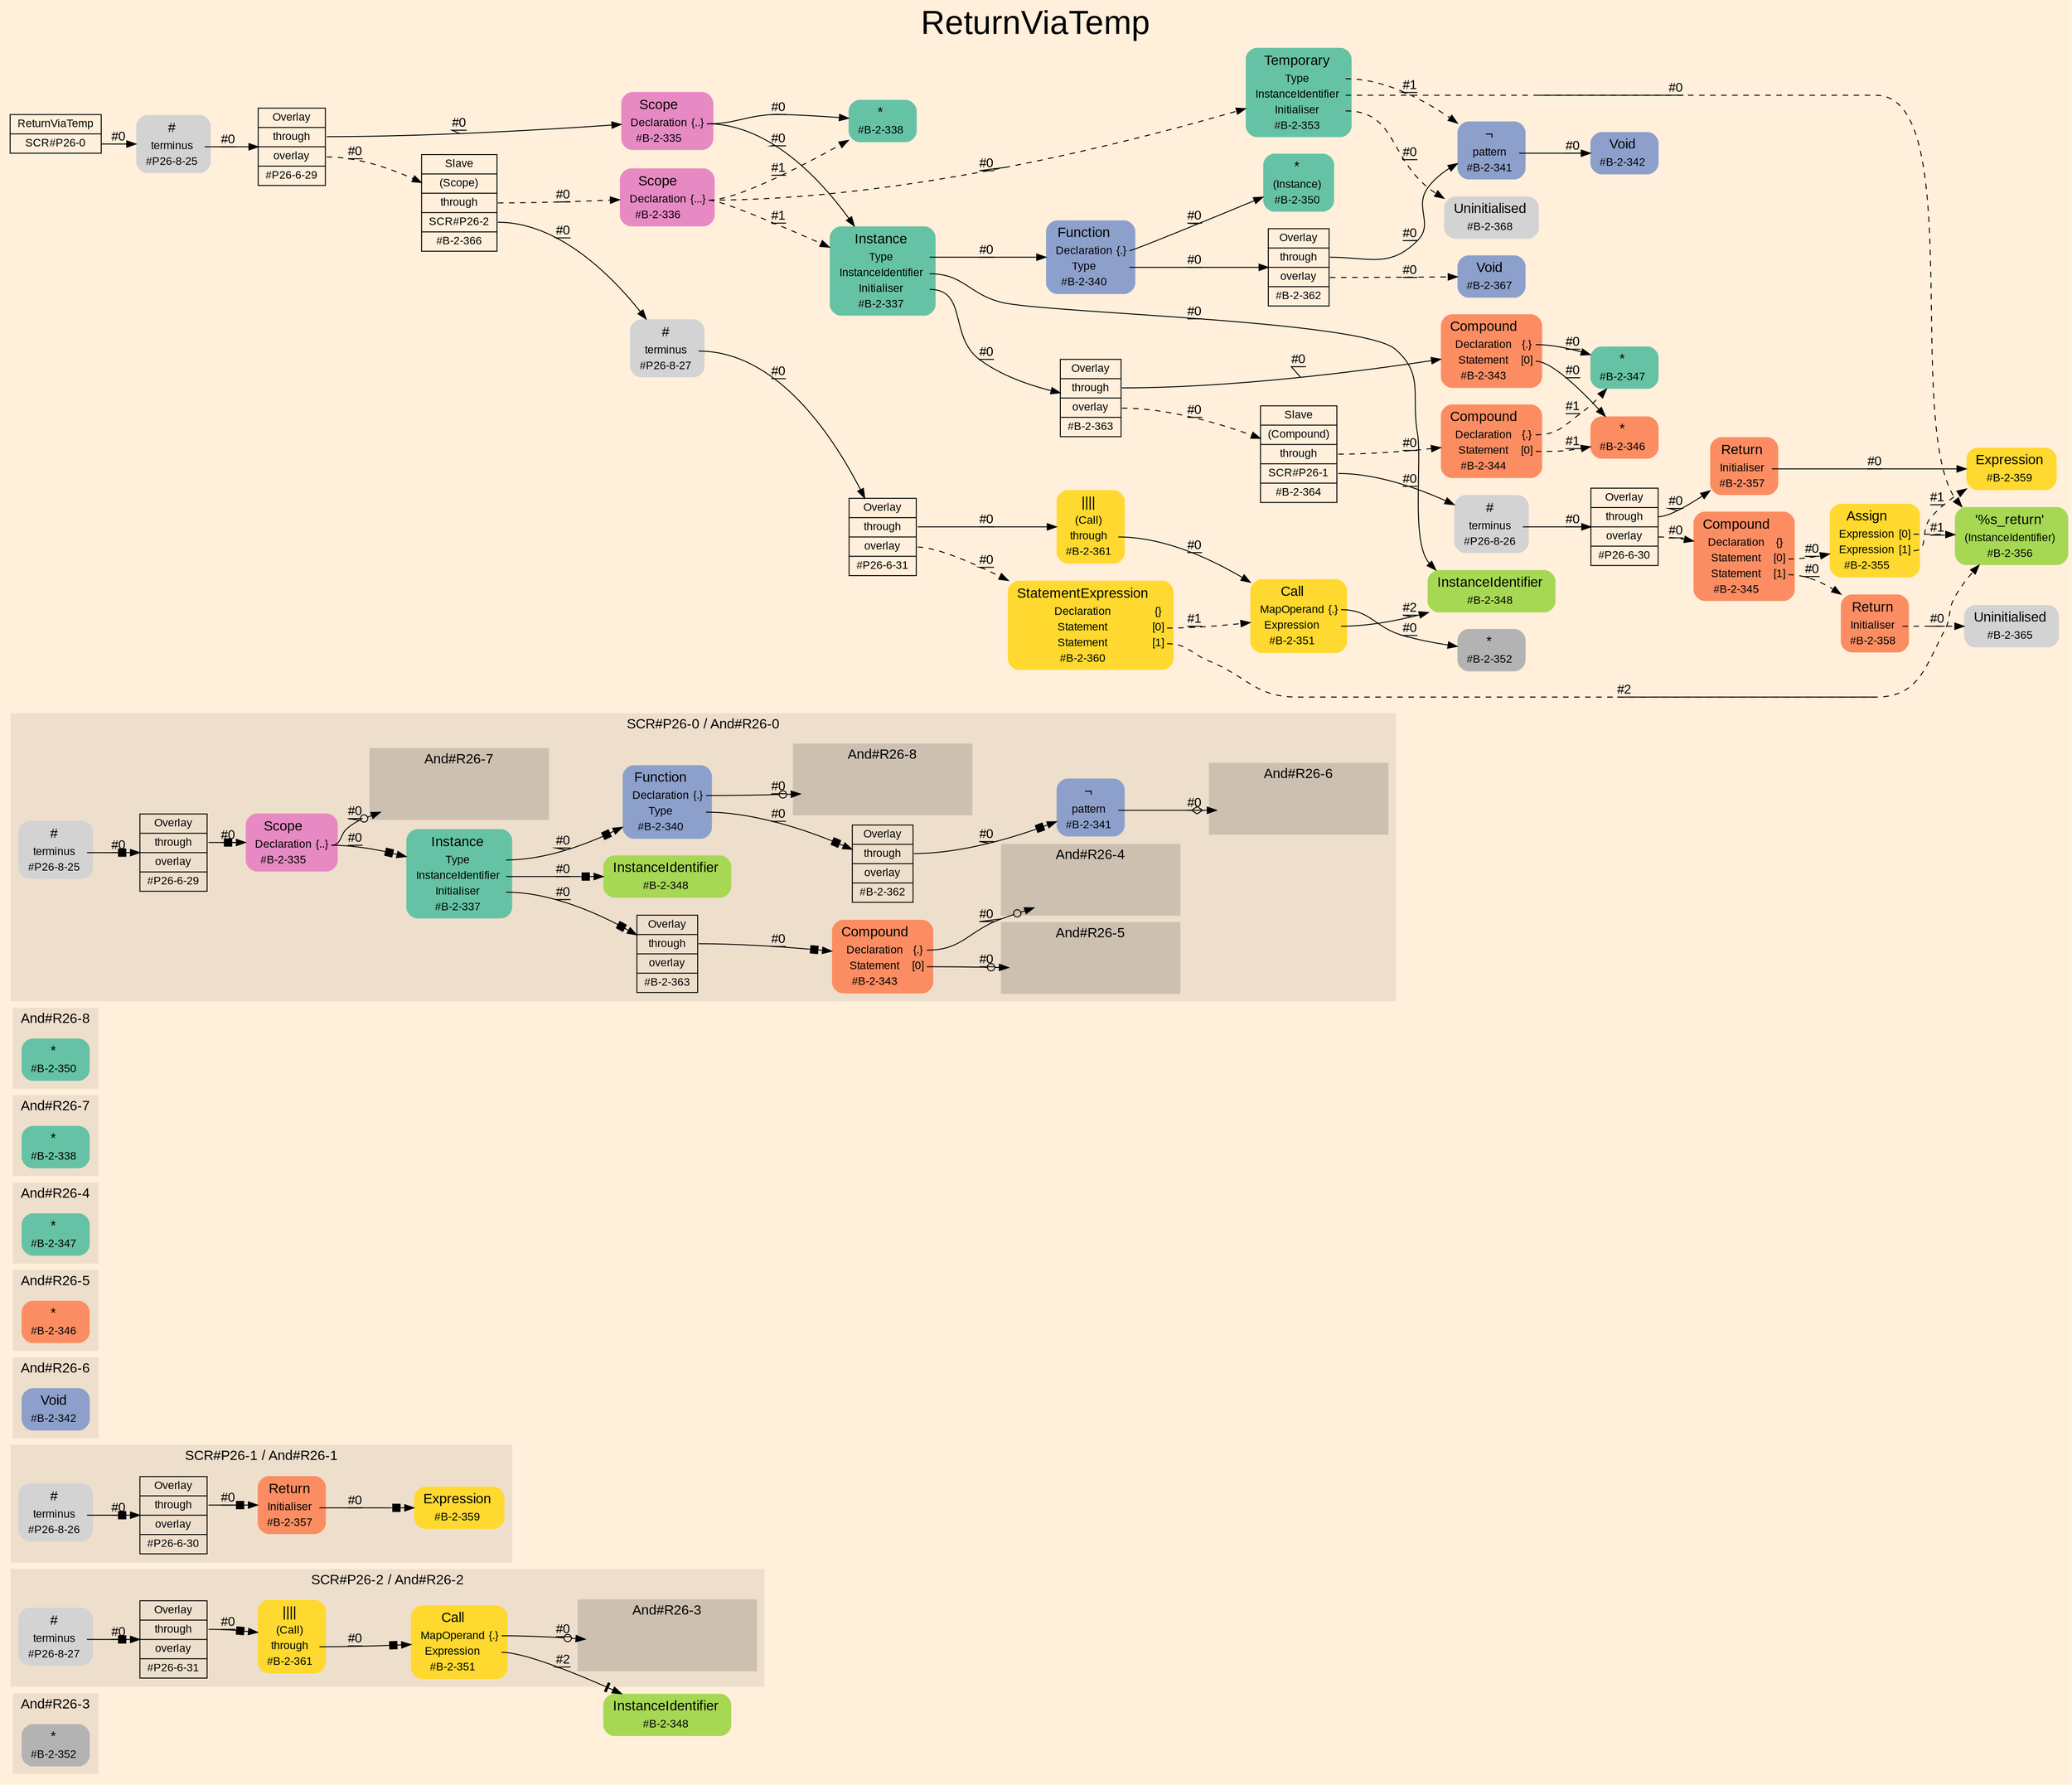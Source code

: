 digraph "ReturnViaTemp" {
label = "ReturnViaTemp"
labelloc = t
fontsize = "36"
graph [
    rankdir = "LR"
    ranksep = 0.3
    bgcolor = antiquewhite1
    color = black
    fontcolor = black
    fontname = "Arial"
];
node [
    fontname = "Arial"
];
edge [
    fontname = "Arial"
];

// -------------------- figure And#R26-3 --------------------
subgraph "clusterAnd#R26-3" {
    label = "And#R26-3"
    style = "filled"
    color = antiquewhite2
    fontsize = "15"
    "And#R26-3 / #B-2-352" [
        shape = "plaintext"
        fillcolor = "/set28/8"
        label = <<TABLE BORDER="0" CELLBORDER="0" CELLSPACING="0">
         <TR><TD><FONT POINT-SIZE="15.0">*</FONT></TD><TD></TD></TR>
         <TR><TD>#B-2-352</TD><TD PORT="port0"></TD></TR>
        </TABLE>>
        style = "rounded,filled"
        fontsize = "12"
    ];
    
}


// -------------------- figure And#R26-2 --------------------
"And#R26-2 / #B-2-348" [
    shape = "plaintext"
    fillcolor = "/set28/5"
    label = <<TABLE BORDER="0" CELLBORDER="0" CELLSPACING="0">
     <TR><TD><FONT POINT-SIZE="15.0">InstanceIdentifier</FONT></TD><TD></TD></TR>
     <TR><TD>#B-2-348</TD><TD PORT="port0"></TD></TR>
    </TABLE>>
    style = "rounded,filled"
    fontsize = "12"
];

subgraph "clusterAnd#R26-2" {
    label = "SCR#P26-2 / And#R26-2"
    style = "filled"
    color = antiquewhite2
    fontsize = "15"
    "And#R26-2 / #B-2-361" [
        shape = "plaintext"
        fillcolor = "/set28/6"
        label = <<TABLE BORDER="0" CELLBORDER="0" CELLSPACING="0">
         <TR><TD><FONT POINT-SIZE="15.0">||||</FONT></TD><TD></TD></TR>
         <TR><TD>(Call)</TD><TD PORT="port0"></TD></TR>
         <TR><TD>through</TD><TD PORT="port1"></TD></TR>
         <TR><TD>#B-2-361</TD><TD PORT="port2"></TD></TR>
        </TABLE>>
        style = "rounded,filled"
        fontsize = "12"
    ];
    
    "And#R26-2 / #P26-6-31" [
        shape = "record"
        fillcolor = antiquewhite2
        label = "<fixed> Overlay | <port0> through | <port1> overlay | <port2> #P26-6-31"
        style = "filled"
        fontsize = "12"
        color = black
        fontcolor = black
    ];
    
    "And#R26-2 / #B-2-351" [
        shape = "plaintext"
        fillcolor = "/set28/6"
        label = <<TABLE BORDER="0" CELLBORDER="0" CELLSPACING="0">
         <TR><TD><FONT POINT-SIZE="15.0">Call</FONT></TD><TD></TD></TR>
         <TR><TD>MapOperand</TD><TD PORT="port0">{.}</TD></TR>
         <TR><TD>Expression</TD><TD PORT="port1"></TD></TR>
         <TR><TD>#B-2-351</TD><TD PORT="port2"></TD></TR>
        </TABLE>>
        style = "rounded,filled"
        fontsize = "12"
    ];
    
    "And#R26-2 / #P26-8-27" [
        shape = "plaintext"
        label = <<TABLE BORDER="0" CELLBORDER="0" CELLSPACING="0">
         <TR><TD><FONT POINT-SIZE="15.0">#</FONT></TD><TD></TD></TR>
         <TR><TD>terminus</TD><TD PORT="port0"></TD></TR>
         <TR><TD>#P26-8-27</TD><TD PORT="port1"></TD></TR>
        </TABLE>>
        style = "rounded,filled"
        fontsize = "12"
    ];
    
    subgraph "clusterAnd#R26-2 / And#R26-3" {
        label = "And#R26-3"
        style = "filled"
        color = antiquewhite3
        fontsize = "15"
        "And#R26-2 / #0 / #B-2-352" [
            shape = "none"
            style = "invisible"
        ];
        
    }
    
}


// -------------------- figure And#R26-1 --------------------
subgraph "clusterAnd#R26-1" {
    label = "SCR#P26-1 / And#R26-1"
    style = "filled"
    color = antiquewhite2
    fontsize = "15"
    "And#R26-1 / #B-2-357" [
        shape = "plaintext"
        fillcolor = "/set28/2"
        label = <<TABLE BORDER="0" CELLBORDER="0" CELLSPACING="0">
         <TR><TD><FONT POINT-SIZE="15.0">Return</FONT></TD><TD></TD></TR>
         <TR><TD>Initialiser</TD><TD PORT="port0"></TD></TR>
         <TR><TD>#B-2-357</TD><TD PORT="port1"></TD></TR>
        </TABLE>>
        style = "rounded,filled"
        fontsize = "12"
    ];
    
    "And#R26-1 / #B-2-359" [
        shape = "plaintext"
        fillcolor = "/set28/6"
        label = <<TABLE BORDER="0" CELLBORDER="0" CELLSPACING="0">
         <TR><TD><FONT POINT-SIZE="15.0">Expression</FONT></TD><TD></TD></TR>
         <TR><TD>#B-2-359</TD><TD PORT="port0"></TD></TR>
        </TABLE>>
        style = "rounded,filled"
        fontsize = "12"
    ];
    
    "And#R26-1 / #P26-6-30" [
        shape = "record"
        fillcolor = antiquewhite2
        label = "<fixed> Overlay | <port0> through | <port1> overlay | <port2> #P26-6-30"
        style = "filled"
        fontsize = "12"
        color = black
        fontcolor = black
    ];
    
    "And#R26-1 / #P26-8-26" [
        shape = "plaintext"
        label = <<TABLE BORDER="0" CELLBORDER="0" CELLSPACING="0">
         <TR><TD><FONT POINT-SIZE="15.0">#</FONT></TD><TD></TD></TR>
         <TR><TD>terminus</TD><TD PORT="port0"></TD></TR>
         <TR><TD>#P26-8-26</TD><TD PORT="port1"></TD></TR>
        </TABLE>>
        style = "rounded,filled"
        fontsize = "12"
    ];
    
}


// -------------------- figure And#R26-6 --------------------
subgraph "clusterAnd#R26-6" {
    label = "And#R26-6"
    style = "filled"
    color = antiquewhite2
    fontsize = "15"
    "And#R26-6 / #B-2-342" [
        shape = "plaintext"
        fillcolor = "/set28/3"
        label = <<TABLE BORDER="0" CELLBORDER="0" CELLSPACING="0">
         <TR><TD><FONT POINT-SIZE="15.0">Void</FONT></TD><TD></TD></TR>
         <TR><TD>#B-2-342</TD><TD PORT="port0"></TD></TR>
        </TABLE>>
        style = "rounded,filled"
        fontsize = "12"
    ];
    
}


// -------------------- figure And#R26-5 --------------------
subgraph "clusterAnd#R26-5" {
    label = "And#R26-5"
    style = "filled"
    color = antiquewhite2
    fontsize = "15"
    "And#R26-5 / #B-2-346" [
        shape = "plaintext"
        fillcolor = "/set28/2"
        label = <<TABLE BORDER="0" CELLBORDER="0" CELLSPACING="0">
         <TR><TD><FONT POINT-SIZE="15.0">*</FONT></TD><TD></TD></TR>
         <TR><TD>#B-2-346</TD><TD PORT="port0"></TD></TR>
        </TABLE>>
        style = "rounded,filled"
        fontsize = "12"
    ];
    
}


// -------------------- figure And#R26-4 --------------------
subgraph "clusterAnd#R26-4" {
    label = "And#R26-4"
    style = "filled"
    color = antiquewhite2
    fontsize = "15"
    "And#R26-4 / #B-2-347" [
        shape = "plaintext"
        fillcolor = "/set28/1"
        label = <<TABLE BORDER="0" CELLBORDER="0" CELLSPACING="0">
         <TR><TD><FONT POINT-SIZE="15.0">*</FONT></TD><TD></TD></TR>
         <TR><TD>#B-2-347</TD><TD PORT="port0"></TD></TR>
        </TABLE>>
        style = "rounded,filled"
        fontsize = "12"
    ];
    
}


// -------------------- figure And#R26-7 --------------------
subgraph "clusterAnd#R26-7" {
    label = "And#R26-7"
    style = "filled"
    color = antiquewhite2
    fontsize = "15"
    "And#R26-7 / #B-2-338" [
        shape = "plaintext"
        fillcolor = "/set28/1"
        label = <<TABLE BORDER="0" CELLBORDER="0" CELLSPACING="0">
         <TR><TD><FONT POINT-SIZE="15.0">*</FONT></TD><TD></TD></TR>
         <TR><TD>#B-2-338</TD><TD PORT="port0"></TD></TR>
        </TABLE>>
        style = "rounded,filled"
        fontsize = "12"
    ];
    
}


// -------------------- figure And#R26-8 --------------------
subgraph "clusterAnd#R26-8" {
    label = "And#R26-8"
    style = "filled"
    color = antiquewhite2
    fontsize = "15"
    "And#R26-8 / #B-2-350" [
        shape = "plaintext"
        fillcolor = "/set28/1"
        label = <<TABLE BORDER="0" CELLBORDER="0" CELLSPACING="0">
         <TR><TD><FONT POINT-SIZE="15.0">*</FONT></TD><TD></TD></TR>
         <TR><TD>#B-2-350</TD><TD PORT="port0"></TD></TR>
        </TABLE>>
        style = "rounded,filled"
        fontsize = "12"
    ];
    
}


// -------------------- figure And#R26-0 --------------------
subgraph "clusterAnd#R26-0" {
    label = "SCR#P26-0 / And#R26-0"
    style = "filled"
    color = antiquewhite2
    fontsize = "15"
    "And#R26-0 / #P26-6-29" [
        shape = "record"
        fillcolor = antiquewhite2
        label = "<fixed> Overlay | <port0> through | <port1> overlay | <port2> #P26-6-29"
        style = "filled"
        fontsize = "12"
        color = black
        fontcolor = black
    ];
    
    "And#R26-0 / #B-2-335" [
        shape = "plaintext"
        fillcolor = "/set28/4"
        label = <<TABLE BORDER="0" CELLBORDER="0" CELLSPACING="0">
         <TR><TD><FONT POINT-SIZE="15.0">Scope</FONT></TD><TD></TD></TR>
         <TR><TD>Declaration</TD><TD PORT="port0">{..}</TD></TR>
         <TR><TD>#B-2-335</TD><TD PORT="port1"></TD></TR>
        </TABLE>>
        style = "rounded,filled"
        fontsize = "12"
    ];
    
    "And#R26-0 / #B-2-348" [
        shape = "plaintext"
        fillcolor = "/set28/5"
        label = <<TABLE BORDER="0" CELLBORDER="0" CELLSPACING="0">
         <TR><TD><FONT POINT-SIZE="15.0">InstanceIdentifier</FONT></TD><TD></TD></TR>
         <TR><TD>#B-2-348</TD><TD PORT="port0"></TD></TR>
        </TABLE>>
        style = "rounded,filled"
        fontsize = "12"
    ];
    
    "And#R26-0 / #B-2-343" [
        shape = "plaintext"
        fillcolor = "/set28/2"
        label = <<TABLE BORDER="0" CELLBORDER="0" CELLSPACING="0">
         <TR><TD><FONT POINT-SIZE="15.0">Compound</FONT></TD><TD></TD></TR>
         <TR><TD>Declaration</TD><TD PORT="port0">{.}</TD></TR>
         <TR><TD>Statement</TD><TD PORT="port1">[0]</TD></TR>
         <TR><TD>#B-2-343</TD><TD PORT="port2"></TD></TR>
        </TABLE>>
        style = "rounded,filled"
        fontsize = "12"
    ];
    
    "And#R26-0 / #B-2-340" [
        shape = "plaintext"
        fillcolor = "/set28/3"
        label = <<TABLE BORDER="0" CELLBORDER="0" CELLSPACING="0">
         <TR><TD><FONT POINT-SIZE="15.0">Function</FONT></TD><TD></TD></TR>
         <TR><TD>Declaration</TD><TD PORT="port0">{.}</TD></TR>
         <TR><TD>Type</TD><TD PORT="port1"></TD></TR>
         <TR><TD>#B-2-340</TD><TD PORT="port2"></TD></TR>
        </TABLE>>
        style = "rounded,filled"
        fontsize = "12"
    ];
    
    "And#R26-0 / #B-2-337" [
        shape = "plaintext"
        fillcolor = "/set28/1"
        label = <<TABLE BORDER="0" CELLBORDER="0" CELLSPACING="0">
         <TR><TD><FONT POINT-SIZE="15.0">Instance</FONT></TD><TD></TD></TR>
         <TR><TD>Type</TD><TD PORT="port0"></TD></TR>
         <TR><TD>InstanceIdentifier</TD><TD PORT="port1"></TD></TR>
         <TR><TD>Initialiser</TD><TD PORT="port2"></TD></TR>
         <TR><TD>#B-2-337</TD><TD PORT="port3"></TD></TR>
        </TABLE>>
        style = "rounded,filled"
        fontsize = "12"
    ];
    
    "And#R26-0 / #B-2-362" [
        shape = "record"
        fillcolor = antiquewhite2
        label = "<fixed> Overlay | <port0> through | <port1> overlay | <port2> #B-2-362"
        style = "filled"
        fontsize = "12"
        color = black
        fontcolor = black
    ];
    
    "And#R26-0 / #P26-8-25" [
        shape = "plaintext"
        label = <<TABLE BORDER="0" CELLBORDER="0" CELLSPACING="0">
         <TR><TD><FONT POINT-SIZE="15.0">#</FONT></TD><TD></TD></TR>
         <TR><TD>terminus</TD><TD PORT="port0"></TD></TR>
         <TR><TD>#P26-8-25</TD><TD PORT="port1"></TD></TR>
        </TABLE>>
        style = "rounded,filled"
        fontsize = "12"
    ];
    
    "And#R26-0 / #B-2-363" [
        shape = "record"
        fillcolor = antiquewhite2
        label = "<fixed> Overlay | <port0> through | <port1> overlay | <port2> #B-2-363"
        style = "filled"
        fontsize = "12"
        color = black
        fontcolor = black
    ];
    
    "And#R26-0 / #B-2-341" [
        shape = "plaintext"
        fillcolor = "/set28/3"
        label = <<TABLE BORDER="0" CELLBORDER="0" CELLSPACING="0">
         <TR><TD><FONT POINT-SIZE="15.0">¬</FONT></TD><TD></TD></TR>
         <TR><TD>pattern</TD><TD PORT="port0"></TD></TR>
         <TR><TD>#B-2-341</TD><TD PORT="port1"></TD></TR>
        </TABLE>>
        style = "rounded,filled"
        fontsize = "12"
    ];
    
    subgraph "clusterAnd#R26-0 / And#R26-8" {
        label = "And#R26-8"
        style = "filled"
        color = antiquewhite3
        fontsize = "15"
        "And#R26-0 / #0 / #B-2-350" [
            shape = "none"
            style = "invisible"
        ];
        
    }
    
    subgraph "clusterAnd#R26-0 / And#R26-7" {
        label = "And#R26-7"
        style = "filled"
        color = antiquewhite3
        fontsize = "15"
        "And#R26-0 / #0 / #B-2-338" [
            shape = "none"
            style = "invisible"
        ];
        
    }
    
    subgraph "clusterAnd#R26-0 / And#R26-4" {
        label = "And#R26-4"
        style = "filled"
        color = antiquewhite3
        fontsize = "15"
        "And#R26-0 / #0 / #B-2-347" [
            shape = "none"
            style = "invisible"
        ];
        
    }
    
    subgraph "clusterAnd#R26-0 / And#R26-5" {
        label = "And#R26-5"
        style = "filled"
        color = antiquewhite3
        fontsize = "15"
        "And#R26-0 / #0 / #B-2-346" [
            shape = "none"
            style = "invisible"
        ];
        
    }
    
    subgraph "clusterAnd#R26-0 / And#R26-6" {
        label = "And#R26-6"
        style = "filled"
        color = antiquewhite3
        fontsize = "15"
        "And#R26-0 / #0 / #B-2-342" [
            shape = "none"
            style = "invisible"
        ];
        
    }
    
}


// -------------------- transformation figure --------------------
"CR#P26-0" [
    shape = "record"
    fillcolor = antiquewhite1
    label = "<fixed> ReturnViaTemp | <port0> SCR#P26-0"
    style = "filled"
    fontsize = "12"
    color = black
    fontcolor = black
];

"#P26-8-25" [
    shape = "plaintext"
    label = <<TABLE BORDER="0" CELLBORDER="0" CELLSPACING="0">
     <TR><TD><FONT POINT-SIZE="15.0">#</FONT></TD><TD></TD></TR>
     <TR><TD>terminus</TD><TD PORT="port0"></TD></TR>
     <TR><TD>#P26-8-25</TD><TD PORT="port1"></TD></TR>
    </TABLE>>
    style = "rounded,filled"
    fontsize = "12"
];

"#P26-6-29" [
    shape = "record"
    fillcolor = antiquewhite1
    label = "<fixed> Overlay | <port0> through | <port1> overlay | <port2> #P26-6-29"
    style = "filled"
    fontsize = "12"
    color = black
    fontcolor = black
];

"#B-2-335" [
    shape = "plaintext"
    fillcolor = "/set28/4"
    label = <<TABLE BORDER="0" CELLBORDER="0" CELLSPACING="0">
     <TR><TD><FONT POINT-SIZE="15.0">Scope</FONT></TD><TD></TD></TR>
     <TR><TD>Declaration</TD><TD PORT="port0">{..}</TD></TR>
     <TR><TD>#B-2-335</TD><TD PORT="port1"></TD></TR>
    </TABLE>>
    style = "rounded,filled"
    fontsize = "12"
];

"#B-2-338" [
    shape = "plaintext"
    fillcolor = "/set28/1"
    label = <<TABLE BORDER="0" CELLBORDER="0" CELLSPACING="0">
     <TR><TD><FONT POINT-SIZE="15.0">*</FONT></TD><TD></TD></TR>
     <TR><TD>#B-2-338</TD><TD PORT="port0"></TD></TR>
    </TABLE>>
    style = "rounded,filled"
    fontsize = "12"
];

"#B-2-337" [
    shape = "plaintext"
    fillcolor = "/set28/1"
    label = <<TABLE BORDER="0" CELLBORDER="0" CELLSPACING="0">
     <TR><TD><FONT POINT-SIZE="15.0">Instance</FONT></TD><TD></TD></TR>
     <TR><TD>Type</TD><TD PORT="port0"></TD></TR>
     <TR><TD>InstanceIdentifier</TD><TD PORT="port1"></TD></TR>
     <TR><TD>Initialiser</TD><TD PORT="port2"></TD></TR>
     <TR><TD>#B-2-337</TD><TD PORT="port3"></TD></TR>
    </TABLE>>
    style = "rounded,filled"
    fontsize = "12"
];

"#B-2-340" [
    shape = "plaintext"
    fillcolor = "/set28/3"
    label = <<TABLE BORDER="0" CELLBORDER="0" CELLSPACING="0">
     <TR><TD><FONT POINT-SIZE="15.0">Function</FONT></TD><TD></TD></TR>
     <TR><TD>Declaration</TD><TD PORT="port0">{.}</TD></TR>
     <TR><TD>Type</TD><TD PORT="port1"></TD></TR>
     <TR><TD>#B-2-340</TD><TD PORT="port2"></TD></TR>
    </TABLE>>
    style = "rounded,filled"
    fontsize = "12"
];

"#B-2-350" [
    shape = "plaintext"
    fillcolor = "/set28/1"
    label = <<TABLE BORDER="0" CELLBORDER="0" CELLSPACING="0">
     <TR><TD><FONT POINT-SIZE="15.0">*</FONT></TD><TD></TD></TR>
     <TR><TD>(Instance)</TD><TD PORT="port0"></TD></TR>
     <TR><TD>#B-2-350</TD><TD PORT="port1"></TD></TR>
    </TABLE>>
    style = "rounded,filled"
    fontsize = "12"
];

"#B-2-362" [
    shape = "record"
    fillcolor = antiquewhite1
    label = "<fixed> Overlay | <port0> through | <port1> overlay | <port2> #B-2-362"
    style = "filled"
    fontsize = "12"
    color = black
    fontcolor = black
];

"#B-2-341" [
    shape = "plaintext"
    fillcolor = "/set28/3"
    label = <<TABLE BORDER="0" CELLBORDER="0" CELLSPACING="0">
     <TR><TD><FONT POINT-SIZE="15.0">¬</FONT></TD><TD></TD></TR>
     <TR><TD>pattern</TD><TD PORT="port0"></TD></TR>
     <TR><TD>#B-2-341</TD><TD PORT="port1"></TD></TR>
    </TABLE>>
    style = "rounded,filled"
    fontsize = "12"
];

"#B-2-342" [
    shape = "plaintext"
    fillcolor = "/set28/3"
    label = <<TABLE BORDER="0" CELLBORDER="0" CELLSPACING="0">
     <TR><TD><FONT POINT-SIZE="15.0">Void</FONT></TD><TD></TD></TR>
     <TR><TD>#B-2-342</TD><TD PORT="port0"></TD></TR>
    </TABLE>>
    style = "rounded,filled"
    fontsize = "12"
];

"#B-2-367" [
    shape = "plaintext"
    fillcolor = "/set28/3"
    label = <<TABLE BORDER="0" CELLBORDER="0" CELLSPACING="0">
     <TR><TD><FONT POINT-SIZE="15.0">Void</FONT></TD><TD></TD></TR>
     <TR><TD>#B-2-367</TD><TD PORT="port0"></TD></TR>
    </TABLE>>
    style = "rounded,filled"
    fontsize = "12"
];

"#B-2-348" [
    shape = "plaintext"
    fillcolor = "/set28/5"
    label = <<TABLE BORDER="0" CELLBORDER="0" CELLSPACING="0">
     <TR><TD><FONT POINT-SIZE="15.0">InstanceIdentifier</FONT></TD><TD></TD></TR>
     <TR><TD>#B-2-348</TD><TD PORT="port0"></TD></TR>
    </TABLE>>
    style = "rounded,filled"
    fontsize = "12"
];

"#B-2-363" [
    shape = "record"
    fillcolor = antiquewhite1
    label = "<fixed> Overlay | <port0> through | <port1> overlay | <port2> #B-2-363"
    style = "filled"
    fontsize = "12"
    color = black
    fontcolor = black
];

"#B-2-343" [
    shape = "plaintext"
    fillcolor = "/set28/2"
    label = <<TABLE BORDER="0" CELLBORDER="0" CELLSPACING="0">
     <TR><TD><FONT POINT-SIZE="15.0">Compound</FONT></TD><TD></TD></TR>
     <TR><TD>Declaration</TD><TD PORT="port0">{.}</TD></TR>
     <TR><TD>Statement</TD><TD PORT="port1">[0]</TD></TR>
     <TR><TD>#B-2-343</TD><TD PORT="port2"></TD></TR>
    </TABLE>>
    style = "rounded,filled"
    fontsize = "12"
];

"#B-2-347" [
    shape = "plaintext"
    fillcolor = "/set28/1"
    label = <<TABLE BORDER="0" CELLBORDER="0" CELLSPACING="0">
     <TR><TD><FONT POINT-SIZE="15.0">*</FONT></TD><TD></TD></TR>
     <TR><TD>#B-2-347</TD><TD PORT="port0"></TD></TR>
    </TABLE>>
    style = "rounded,filled"
    fontsize = "12"
];

"#B-2-346" [
    shape = "plaintext"
    fillcolor = "/set28/2"
    label = <<TABLE BORDER="0" CELLBORDER="0" CELLSPACING="0">
     <TR><TD><FONT POINT-SIZE="15.0">*</FONT></TD><TD></TD></TR>
     <TR><TD>#B-2-346</TD><TD PORT="port0"></TD></TR>
    </TABLE>>
    style = "rounded,filled"
    fontsize = "12"
];

"#B-2-364" [
    shape = "record"
    fillcolor = antiquewhite1
    label = "<fixed> Slave | <port0> (Compound) | <port1> through | <port2> SCR#P26-1 | <port3> #B-2-364"
    style = "filled"
    fontsize = "12"
    color = black
    fontcolor = black
];

"#B-2-344" [
    shape = "plaintext"
    fillcolor = "/set28/2"
    label = <<TABLE BORDER="0" CELLBORDER="0" CELLSPACING="0">
     <TR><TD><FONT POINT-SIZE="15.0">Compound</FONT></TD><TD></TD></TR>
     <TR><TD>Declaration</TD><TD PORT="port0">{.}</TD></TR>
     <TR><TD>Statement</TD><TD PORT="port1">[0]</TD></TR>
     <TR><TD>#B-2-344</TD><TD PORT="port2"></TD></TR>
    </TABLE>>
    style = "rounded,filled"
    fontsize = "12"
];

"#P26-8-26" [
    shape = "plaintext"
    label = <<TABLE BORDER="0" CELLBORDER="0" CELLSPACING="0">
     <TR><TD><FONT POINT-SIZE="15.0">#</FONT></TD><TD></TD></TR>
     <TR><TD>terminus</TD><TD PORT="port0"></TD></TR>
     <TR><TD>#P26-8-26</TD><TD PORT="port1"></TD></TR>
    </TABLE>>
    style = "rounded,filled"
    fontsize = "12"
];

"#P26-6-30" [
    shape = "record"
    fillcolor = antiquewhite1
    label = "<fixed> Overlay | <port0> through | <port1> overlay | <port2> #P26-6-30"
    style = "filled"
    fontsize = "12"
    color = black
    fontcolor = black
];

"#B-2-357" [
    shape = "plaintext"
    fillcolor = "/set28/2"
    label = <<TABLE BORDER="0" CELLBORDER="0" CELLSPACING="0">
     <TR><TD><FONT POINT-SIZE="15.0">Return</FONT></TD><TD></TD></TR>
     <TR><TD>Initialiser</TD><TD PORT="port0"></TD></TR>
     <TR><TD>#B-2-357</TD><TD PORT="port1"></TD></TR>
    </TABLE>>
    style = "rounded,filled"
    fontsize = "12"
];

"#B-2-359" [
    shape = "plaintext"
    fillcolor = "/set28/6"
    label = <<TABLE BORDER="0" CELLBORDER="0" CELLSPACING="0">
     <TR><TD><FONT POINT-SIZE="15.0">Expression</FONT></TD><TD></TD></TR>
     <TR><TD>#B-2-359</TD><TD PORT="port0"></TD></TR>
    </TABLE>>
    style = "rounded,filled"
    fontsize = "12"
];

"#B-2-345" [
    shape = "plaintext"
    fillcolor = "/set28/2"
    label = <<TABLE BORDER="0" CELLBORDER="0" CELLSPACING="0">
     <TR><TD><FONT POINT-SIZE="15.0">Compound</FONT></TD><TD></TD></TR>
     <TR><TD>Declaration</TD><TD PORT="port0">{}</TD></TR>
     <TR><TD>Statement</TD><TD PORT="port1">[0]</TD></TR>
     <TR><TD>Statement</TD><TD PORT="port2">[1]</TD></TR>
     <TR><TD>#B-2-345</TD><TD PORT="port3"></TD></TR>
    </TABLE>>
    style = "rounded,filled"
    fontsize = "12"
];

"#B-2-355" [
    shape = "plaintext"
    fillcolor = "/set28/6"
    label = <<TABLE BORDER="0" CELLBORDER="0" CELLSPACING="0">
     <TR><TD><FONT POINT-SIZE="15.0">Assign</FONT></TD><TD></TD></TR>
     <TR><TD>Expression</TD><TD PORT="port0">[0]</TD></TR>
     <TR><TD>Expression</TD><TD PORT="port1">[1]</TD></TR>
     <TR><TD>#B-2-355</TD><TD PORT="port2"></TD></TR>
    </TABLE>>
    style = "rounded,filled"
    fontsize = "12"
];

"#B-2-356" [
    shape = "plaintext"
    fillcolor = "/set28/5"
    label = <<TABLE BORDER="0" CELLBORDER="0" CELLSPACING="0">
     <TR><TD><FONT POINT-SIZE="15.0">'%s_return'</FONT></TD><TD></TD></TR>
     <TR><TD>(InstanceIdentifier)</TD><TD PORT="port0"></TD></TR>
     <TR><TD>#B-2-356</TD><TD PORT="port1"></TD></TR>
    </TABLE>>
    style = "rounded,filled"
    fontsize = "12"
];

"#B-2-358" [
    shape = "plaintext"
    fillcolor = "/set28/2"
    label = <<TABLE BORDER="0" CELLBORDER="0" CELLSPACING="0">
     <TR><TD><FONT POINT-SIZE="15.0">Return</FONT></TD><TD></TD></TR>
     <TR><TD>Initialiser</TD><TD PORT="port0"></TD></TR>
     <TR><TD>#B-2-358</TD><TD PORT="port1"></TD></TR>
    </TABLE>>
    style = "rounded,filled"
    fontsize = "12"
];

"#B-2-365" [
    shape = "plaintext"
    label = <<TABLE BORDER="0" CELLBORDER="0" CELLSPACING="0">
     <TR><TD><FONT POINT-SIZE="15.0">Uninitialised</FONT></TD><TD></TD></TR>
     <TR><TD>#B-2-365</TD><TD PORT="port0"></TD></TR>
    </TABLE>>
    style = "rounded,filled"
    fontsize = "12"
];

"#B-2-366" [
    shape = "record"
    fillcolor = antiquewhite1
    label = "<fixed> Slave | <port0> (Scope) | <port1> through | <port2> SCR#P26-2 | <port3> #B-2-366"
    style = "filled"
    fontsize = "12"
    color = black
    fontcolor = black
];

"#B-2-336" [
    shape = "plaintext"
    fillcolor = "/set28/4"
    label = <<TABLE BORDER="0" CELLBORDER="0" CELLSPACING="0">
     <TR><TD><FONT POINT-SIZE="15.0">Scope</FONT></TD><TD></TD></TR>
     <TR><TD>Declaration</TD><TD PORT="port0">{...}</TD></TR>
     <TR><TD>#B-2-336</TD><TD PORT="port1"></TD></TR>
    </TABLE>>
    style = "rounded,filled"
    fontsize = "12"
];

"#B-2-353" [
    shape = "plaintext"
    fillcolor = "/set28/1"
    label = <<TABLE BORDER="0" CELLBORDER="0" CELLSPACING="0">
     <TR><TD><FONT POINT-SIZE="15.0">Temporary</FONT></TD><TD></TD></TR>
     <TR><TD>Type</TD><TD PORT="port0"></TD></TR>
     <TR><TD>InstanceIdentifier</TD><TD PORT="port1"></TD></TR>
     <TR><TD>Initialiser</TD><TD PORT="port2"></TD></TR>
     <TR><TD>#B-2-353</TD><TD PORT="port3"></TD></TR>
    </TABLE>>
    style = "rounded,filled"
    fontsize = "12"
];

"#B-2-368" [
    shape = "plaintext"
    label = <<TABLE BORDER="0" CELLBORDER="0" CELLSPACING="0">
     <TR><TD><FONT POINT-SIZE="15.0">Uninitialised</FONT></TD><TD></TD></TR>
     <TR><TD>#B-2-368</TD><TD PORT="port0"></TD></TR>
    </TABLE>>
    style = "rounded,filled"
    fontsize = "12"
];

"#P26-8-27" [
    shape = "plaintext"
    label = <<TABLE BORDER="0" CELLBORDER="0" CELLSPACING="0">
     <TR><TD><FONT POINT-SIZE="15.0">#</FONT></TD><TD></TD></TR>
     <TR><TD>terminus</TD><TD PORT="port0"></TD></TR>
     <TR><TD>#P26-8-27</TD><TD PORT="port1"></TD></TR>
    </TABLE>>
    style = "rounded,filled"
    fontsize = "12"
];

"#P26-6-31" [
    shape = "record"
    fillcolor = antiquewhite1
    label = "<fixed> Overlay | <port0> through | <port1> overlay | <port2> #P26-6-31"
    style = "filled"
    fontsize = "12"
    color = black
    fontcolor = black
];

"#B-2-361" [
    shape = "plaintext"
    fillcolor = "/set28/6"
    label = <<TABLE BORDER="0" CELLBORDER="0" CELLSPACING="0">
     <TR><TD><FONT POINT-SIZE="15.0">||||</FONT></TD><TD></TD></TR>
     <TR><TD>(Call)</TD><TD PORT="port0"></TD></TR>
     <TR><TD>through</TD><TD PORT="port1"></TD></TR>
     <TR><TD>#B-2-361</TD><TD PORT="port2"></TD></TR>
    </TABLE>>
    style = "rounded,filled"
    fontsize = "12"
];

"#B-2-351" [
    shape = "plaintext"
    fillcolor = "/set28/6"
    label = <<TABLE BORDER="0" CELLBORDER="0" CELLSPACING="0">
     <TR><TD><FONT POINT-SIZE="15.0">Call</FONT></TD><TD></TD></TR>
     <TR><TD>MapOperand</TD><TD PORT="port0">{.}</TD></TR>
     <TR><TD>Expression</TD><TD PORT="port1"></TD></TR>
     <TR><TD>#B-2-351</TD><TD PORT="port2"></TD></TR>
    </TABLE>>
    style = "rounded,filled"
    fontsize = "12"
];

"#B-2-352" [
    shape = "plaintext"
    fillcolor = "/set28/8"
    label = <<TABLE BORDER="0" CELLBORDER="0" CELLSPACING="0">
     <TR><TD><FONT POINT-SIZE="15.0">*</FONT></TD><TD></TD></TR>
     <TR><TD>#B-2-352</TD><TD PORT="port0"></TD></TR>
    </TABLE>>
    style = "rounded,filled"
    fontsize = "12"
];

"#B-2-360" [
    shape = "plaintext"
    fillcolor = "/set28/6"
    label = <<TABLE BORDER="0" CELLBORDER="0" CELLSPACING="0">
     <TR><TD><FONT POINT-SIZE="15.0">StatementExpression</FONT></TD><TD></TD></TR>
     <TR><TD>Declaration</TD><TD PORT="port0">{}</TD></TR>
     <TR><TD>Statement</TD><TD PORT="port1">[0]</TD></TR>
     <TR><TD>Statement</TD><TD PORT="port2">[1]</TD></TR>
     <TR><TD>#B-2-360</TD><TD PORT="port3"></TD></TR>
    </TABLE>>
    style = "rounded,filled"
    fontsize = "12"
];


// -------------------- links --------------------
// links for block CR#P26-0
"CR#P26-0":port0 -> "#P26-8-25" [
    label = "#0"
    decorate = true
    color = black
    fontcolor = black
];

// links for block #P26-8-25
"#P26-8-25":port0 -> "#P26-6-29" [
    label = "#0"
    decorate = true
    color = black
    fontcolor = black
];

// links for block #P26-6-29
"#P26-6-29":port0 -> "#B-2-335" [
    label = "#0"
    decorate = true
    color = black
    fontcolor = black
];

"#P26-6-29":port1 -> "#B-2-366" [
    style="dashed"
    label = "#0"
    decorate = true
    color = black
    fontcolor = black
];

// links for block #B-2-335
"#B-2-335":port0 -> "#B-2-338" [
    label = "#0"
    decorate = true
    color = black
    fontcolor = black
];

"#B-2-335":port0 -> "#B-2-337" [
    label = "#0"
    decorate = true
    color = black
    fontcolor = black
];

// links for block #B-2-338
// links for block #B-2-337
"#B-2-337":port0 -> "#B-2-340" [
    label = "#0"
    decorate = true
    color = black
    fontcolor = black
];

"#B-2-337":port1 -> "#B-2-348" [
    label = "#0"
    decorate = true
    color = black
    fontcolor = black
];

"#B-2-337":port2 -> "#B-2-363" [
    label = "#0"
    decorate = true
    color = black
    fontcolor = black
];

// links for block #B-2-340
"#B-2-340":port0 -> "#B-2-350" [
    label = "#0"
    decorate = true
    color = black
    fontcolor = black
];

"#B-2-340":port1 -> "#B-2-362" [
    label = "#0"
    decorate = true
    color = black
    fontcolor = black
];

// links for block #B-2-350
// links for block #B-2-362
"#B-2-362":port0 -> "#B-2-341" [
    label = "#0"
    decorate = true
    color = black
    fontcolor = black
];

"#B-2-362":port1 -> "#B-2-367" [
    style="dashed"
    label = "#0"
    decorate = true
    color = black
    fontcolor = black
];

// links for block #B-2-341
"#B-2-341":port0 -> "#B-2-342" [
    label = "#0"
    decorate = true
    color = black
    fontcolor = black
];

// links for block #B-2-342
// links for block #B-2-367
// links for block #B-2-348
// links for block #B-2-363
"#B-2-363":port0 -> "#B-2-343" [
    label = "#0"
    decorate = true
    color = black
    fontcolor = black
];

"#B-2-363":port1 -> "#B-2-364" [
    style="dashed"
    label = "#0"
    decorate = true
    color = black
    fontcolor = black
];

// links for block #B-2-343
"#B-2-343":port0 -> "#B-2-347" [
    label = "#0"
    decorate = true
    color = black
    fontcolor = black
];

"#B-2-343":port1 -> "#B-2-346" [
    label = "#0"
    decorate = true
    color = black
    fontcolor = black
];

// links for block #B-2-347
// links for block #B-2-346
// links for block #B-2-364
"#B-2-364":port1 -> "#B-2-344" [
    style="dashed"
    label = "#0"
    decorate = true
    color = black
    fontcolor = black
];

"#B-2-364":port2 -> "#P26-8-26" [
    label = "#0"
    decorate = true
    color = black
    fontcolor = black
];

// links for block #B-2-344
"#B-2-344":port0 -> "#B-2-347" [
    style="dashed"
    label = "#1"
    decorate = true
    color = black
    fontcolor = black
];

"#B-2-344":port1 -> "#B-2-346" [
    style="dashed"
    label = "#1"
    decorate = true
    color = black
    fontcolor = black
];

// links for block #P26-8-26
"#P26-8-26":port0 -> "#P26-6-30" [
    label = "#0"
    decorate = true
    color = black
    fontcolor = black
];

// links for block #P26-6-30
"#P26-6-30":port0 -> "#B-2-357" [
    label = "#0"
    decorate = true
    color = black
    fontcolor = black
];

"#P26-6-30":port1 -> "#B-2-345" [
    style="dashed"
    label = "#0"
    decorate = true
    color = black
    fontcolor = black
];

// links for block #B-2-357
"#B-2-357":port0 -> "#B-2-359" [
    label = "#0"
    decorate = true
    color = black
    fontcolor = black
];

// links for block #B-2-359
// links for block #B-2-345
"#B-2-345":port1 -> "#B-2-355" [
    style="dashed"
    label = "#0"
    decorate = true
    color = black
    fontcolor = black
];

"#B-2-345":port2 -> "#B-2-358" [
    style="dashed"
    label = "#0"
    decorate = true
    color = black
    fontcolor = black
];

// links for block #B-2-355
"#B-2-355":port0 -> "#B-2-356" [
    style="dashed"
    label = "#1"
    decorate = true
    color = black
    fontcolor = black
];

"#B-2-355":port1 -> "#B-2-359" [
    style="dashed"
    label = "#1"
    decorate = true
    color = black
    fontcolor = black
];

// links for block #B-2-356
// links for block #B-2-358
"#B-2-358":port0 -> "#B-2-365" [
    style="dashed"
    label = "#0"
    decorate = true
    color = black
    fontcolor = black
];

// links for block #B-2-365
// links for block #B-2-366
"#B-2-366":port1 -> "#B-2-336" [
    style="dashed"
    label = "#0"
    decorate = true
    color = black
    fontcolor = black
];

"#B-2-366":port2 -> "#P26-8-27" [
    label = "#0"
    decorate = true
    color = black
    fontcolor = black
];

// links for block #B-2-336
"#B-2-336":port0 -> "#B-2-338" [
    style="dashed"
    label = "#1"
    decorate = true
    color = black
    fontcolor = black
];

"#B-2-336":port0 -> "#B-2-337" [
    style="dashed"
    label = "#1"
    decorate = true
    color = black
    fontcolor = black
];

"#B-2-336":port0 -> "#B-2-353" [
    style="dashed"
    label = "#0"
    decorate = true
    color = black
    fontcolor = black
];

// links for block #B-2-353
"#B-2-353":port0 -> "#B-2-341" [
    style="dashed"
    label = "#1"
    decorate = true
    color = black
    fontcolor = black
];

"#B-2-353":port1 -> "#B-2-356" [
    style="dashed"
    label = "#0"
    decorate = true
    color = black
    fontcolor = black
];

"#B-2-353":port2 -> "#B-2-368" [
    style="dashed"
    label = "#0"
    decorate = true
    color = black
    fontcolor = black
];

// links for block #B-2-368
// links for block #P26-8-27
"#P26-8-27":port0 -> "#P26-6-31" [
    label = "#0"
    decorate = true
    color = black
    fontcolor = black
];

// links for block #P26-6-31
"#P26-6-31":port0 -> "#B-2-361" [
    label = "#0"
    decorate = true
    color = black
    fontcolor = black
];

"#P26-6-31":port1 -> "#B-2-360" [
    style="dashed"
    label = "#0"
    decorate = true
    color = black
    fontcolor = black
];

// links for block #B-2-361
"#B-2-361":port1 -> "#B-2-351" [
    label = "#0"
    decorate = true
    color = black
    fontcolor = black
];

// links for block #B-2-351
"#B-2-351":port0 -> "#B-2-352" [
    label = "#0"
    decorate = true
    color = black
    fontcolor = black
];

"#B-2-351":port1 -> "#B-2-348" [
    label = "#2"
    decorate = true
    color = black
    fontcolor = black
];

// links for block #B-2-352
// links for block #B-2-360
"#B-2-360":port1 -> "#B-2-351" [
    style="dashed"
    label = "#1"
    decorate = true
    color = black
    fontcolor = black
];

"#B-2-360":port2 -> "#B-2-356" [
    style="dashed"
    label = "#2"
    decorate = true
    color = black
    fontcolor = black
];

// links for block And#R26-0 / #P26-6-29
"And#R26-0 / #P26-6-29":port0 -> "And#R26-0 / #B-2-335" [
    arrowhead="normalnonebox"
    label = "#0"
    decorate = true
    color = black
    fontcolor = black
];

// links for block And#R26-0 / #B-2-335
"And#R26-0 / #B-2-335":port0 -> "And#R26-0 / #0 / #B-2-338" [
    arrowhead="normalnoneodot"
    label = "#0"
    decorate = true
    color = black
    fontcolor = black
];

"And#R26-0 / #B-2-335":port0 -> "And#R26-0 / #B-2-337" [
    arrowhead="normalnonebox"
    label = "#0"
    decorate = true
    color = black
    fontcolor = black
];

// links for block And#R26-0 / #B-2-348
// links for block And#R26-0 / #B-2-343
"And#R26-0 / #B-2-343":port0 -> "And#R26-0 / #0 / #B-2-347" [
    arrowhead="normalnoneodot"
    label = "#0"
    decorate = true
    color = black
    fontcolor = black
];

"And#R26-0 / #B-2-343":port1 -> "And#R26-0 / #0 / #B-2-346" [
    arrowhead="normalnoneodot"
    label = "#0"
    decorate = true
    color = black
    fontcolor = black
];

// links for block And#R26-0 / #B-2-340
"And#R26-0 / #B-2-340":port0 -> "And#R26-0 / #0 / #B-2-350" [
    arrowhead="normalnoneodot"
    label = "#0"
    decorate = true
    color = black
    fontcolor = black
];

"And#R26-0 / #B-2-340":port1 -> "And#R26-0 / #B-2-362" [
    arrowhead="normalnonebox"
    label = "#0"
    decorate = true
    color = black
    fontcolor = black
];

// links for block And#R26-0 / #B-2-337
"And#R26-0 / #B-2-337":port0 -> "And#R26-0 / #B-2-340" [
    arrowhead="normalnonebox"
    label = "#0"
    decorate = true
    color = black
    fontcolor = black
];

"And#R26-0 / #B-2-337":port1 -> "And#R26-0 / #B-2-348" [
    arrowhead="normalnonebox"
    label = "#0"
    decorate = true
    color = black
    fontcolor = black
];

"And#R26-0 / #B-2-337":port2 -> "And#R26-0 / #B-2-363" [
    arrowhead="normalnonebox"
    label = "#0"
    decorate = true
    color = black
    fontcolor = black
];

// links for block And#R26-0 / #B-2-362
"And#R26-0 / #B-2-362":port0 -> "And#R26-0 / #B-2-341" [
    arrowhead="normalnonebox"
    label = "#0"
    decorate = true
    color = black
    fontcolor = black
];

// links for block And#R26-0 / #P26-8-25
"And#R26-0 / #P26-8-25":port0 -> "And#R26-0 / #P26-6-29" [
    arrowhead="normalnonebox"
    label = "#0"
    decorate = true
    color = black
    fontcolor = black
];

// links for block And#R26-0 / #B-2-363
"And#R26-0 / #B-2-363":port0 -> "And#R26-0 / #B-2-343" [
    arrowhead="normalnonebox"
    label = "#0"
    decorate = true
    color = black
    fontcolor = black
];

// links for block And#R26-0 / #B-2-341
"And#R26-0 / #B-2-341":port0 -> "And#R26-0 / #0 / #B-2-342" [
    arrowhead="normalnoneodiamond"
    label = "#0"
    decorate = true
    color = black
    fontcolor = black
];

// links for block And#R26-0 / #0 / #B-2-350
// links for block And#R26-0 / #0 / #B-2-338
// links for block And#R26-0 / #0 / #B-2-347
// links for block And#R26-0 / #0 / #B-2-346
// links for block And#R26-0 / #0 / #B-2-342
// links for block And#R26-8 / #B-2-350
// links for block And#R26-7 / #B-2-338
// links for block And#R26-4 / #B-2-347
// links for block And#R26-5 / #B-2-346
// links for block And#R26-6 / #B-2-342
// links for block And#R26-1 / #B-2-357
"And#R26-1 / #B-2-357":port0 -> "And#R26-1 / #B-2-359" [
    arrowhead="normalnonebox"
    label = "#0"
    decorate = true
    color = black
    fontcolor = black
];

// links for block And#R26-1 / #B-2-359
// links for block And#R26-1 / #P26-6-30
"And#R26-1 / #P26-6-30":port0 -> "And#R26-1 / #B-2-357" [
    arrowhead="normalnonebox"
    label = "#0"
    decorate = true
    color = black
    fontcolor = black
];

// links for block And#R26-1 / #P26-8-26
"And#R26-1 / #P26-8-26":port0 -> "And#R26-1 / #P26-6-30" [
    arrowhead="normalnonebox"
    label = "#0"
    decorate = true
    color = black
    fontcolor = black
];

// links for block And#R26-2 / #B-2-348
// links for block And#R26-2 / #B-2-361
"And#R26-2 / #B-2-361":port1 -> "And#R26-2 / #B-2-351" [
    arrowhead="normalnonebox"
    label = "#0"
    decorate = true
    color = black
    fontcolor = black
];

// links for block And#R26-2 / #P26-6-31
"And#R26-2 / #P26-6-31":port0 -> "And#R26-2 / #B-2-361" [
    arrowhead="normalnonebox"
    label = "#0"
    decorate = true
    color = black
    fontcolor = black
];

// links for block And#R26-2 / #B-2-351
"And#R26-2 / #B-2-351":port0 -> "And#R26-2 / #0 / #B-2-352" [
    arrowhead="normalnoneodot"
    label = "#0"
    decorate = true
    color = black
    fontcolor = black
];

"And#R26-2 / #B-2-351":port1 -> "And#R26-2 / #B-2-348" [
    arrowhead="normalnonetee"
    label = "#2"
    decorate = true
    color = black
    fontcolor = black
];

// links for block And#R26-2 / #P26-8-27
"And#R26-2 / #P26-8-27":port0 -> "And#R26-2 / #P26-6-31" [
    arrowhead="normalnonebox"
    label = "#0"
    decorate = true
    color = black
    fontcolor = black
];

// links for block And#R26-2 / #0 / #B-2-352
// links for block And#R26-3 / #B-2-352
}
